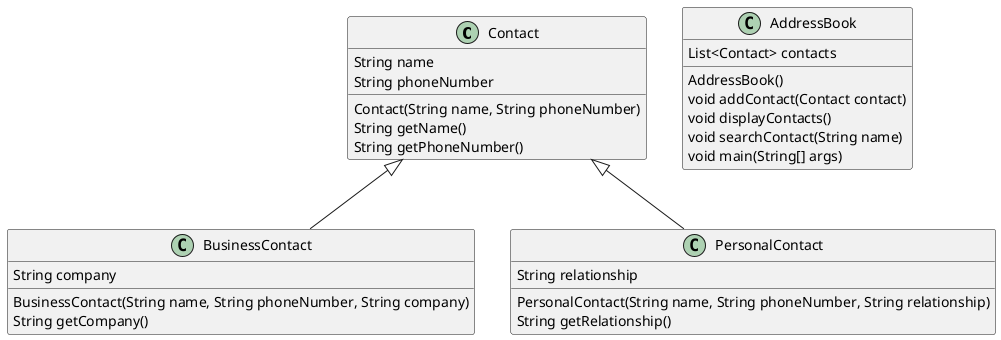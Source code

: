 @startuml

class Contact {
    String name
    String phoneNumber
    Contact(String name, String phoneNumber)
    String getName()
    String getPhoneNumber()
}
class BusinessContact extends Contact {
    String company
    BusinessContact(String name, String phoneNumber, String company)
    String getCompany()
}
class PersonalContact extends Contact {
    String relationship
    PersonalContact(String name, String phoneNumber, String relationship)
    String getRelationship()
}
class AddressBook {
    List<Contact> contacts
    AddressBook()
    void addContact(Contact contact)
    void displayContacts()
    void searchContact(String name)
    void main(String[] args)
}

@enduml